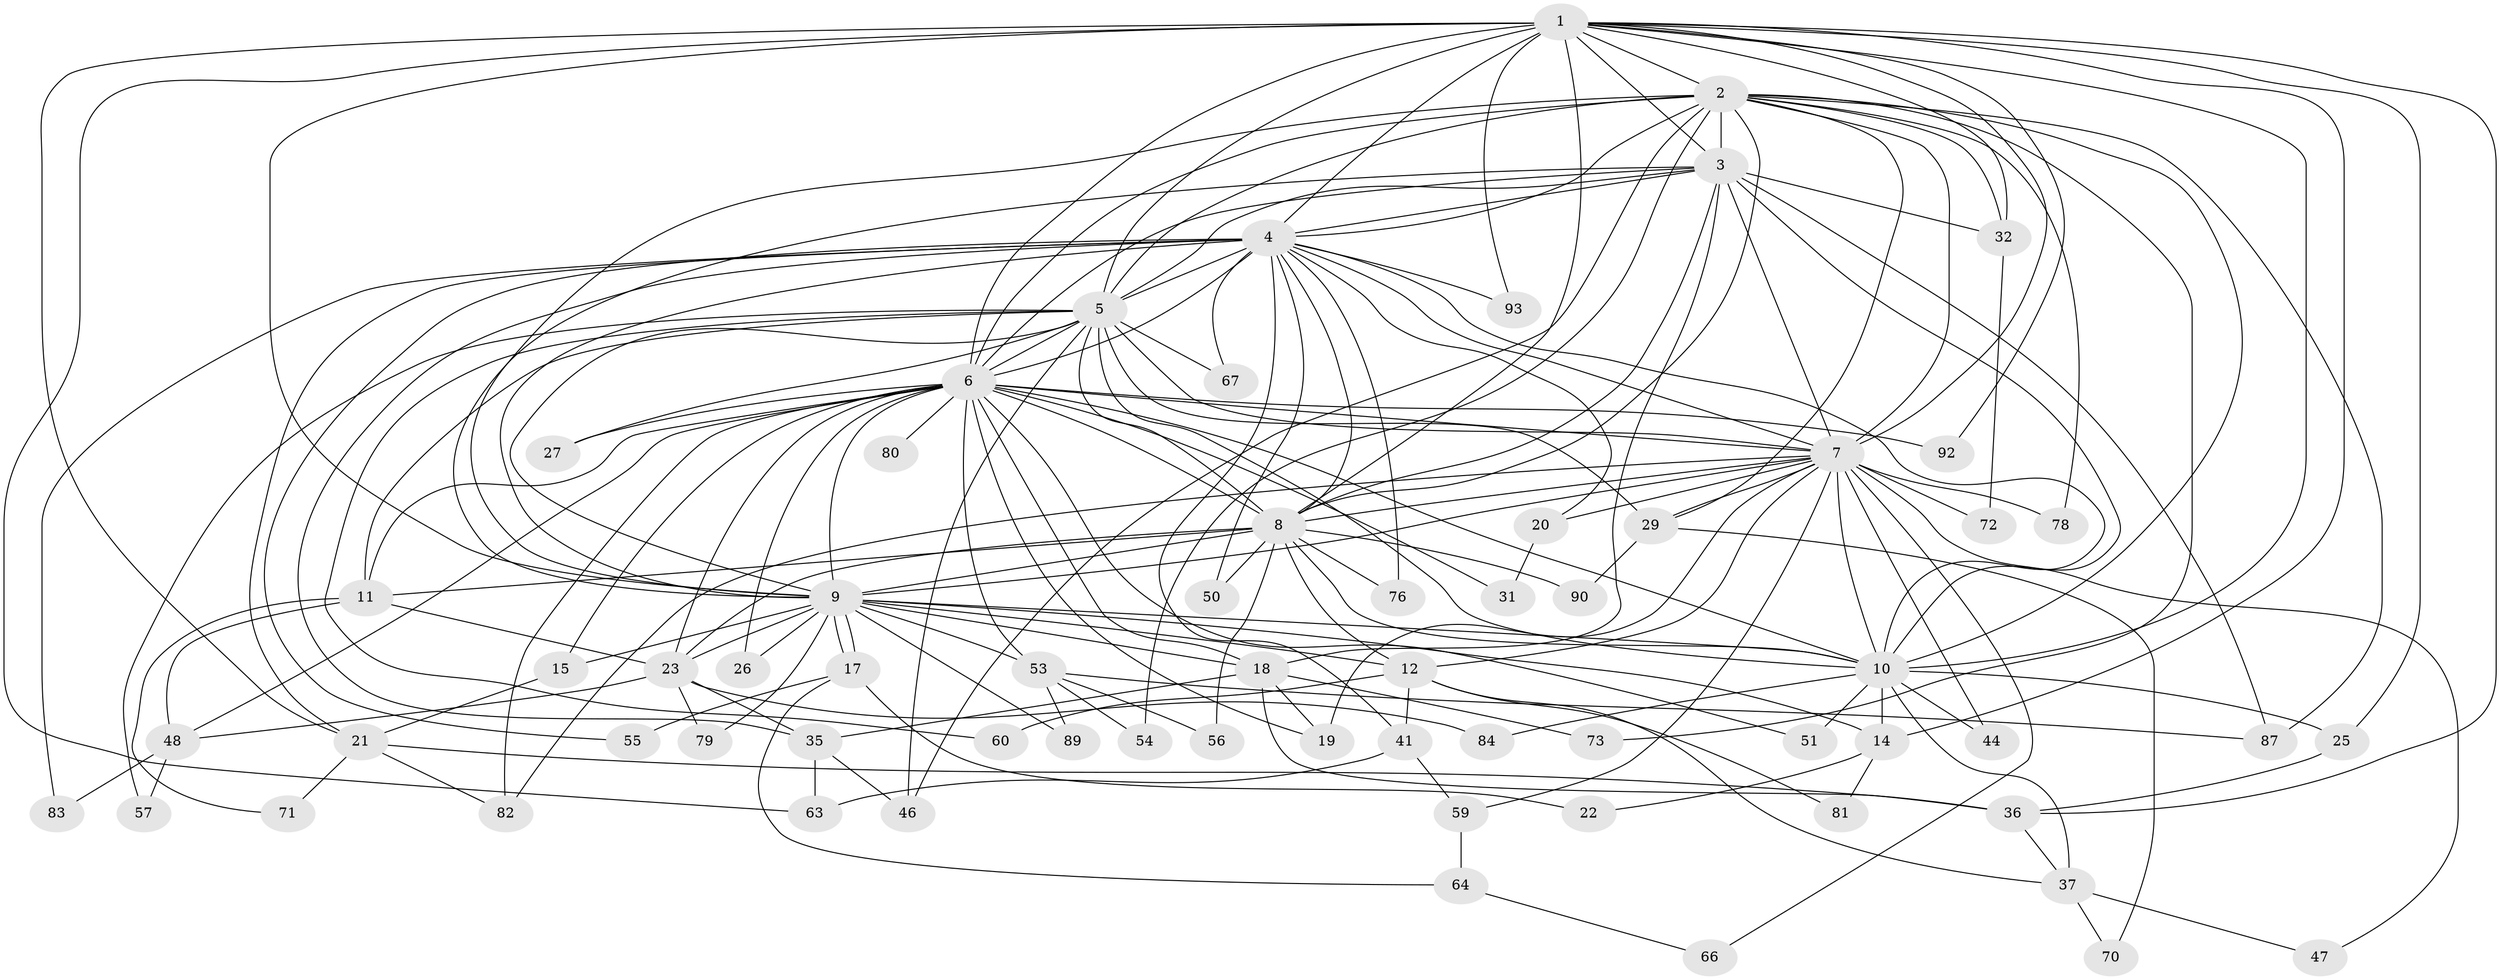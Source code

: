 // Generated by graph-tools (version 1.1) at 2025/23/03/03/25 07:23:38]
// undirected, 65 vertices, 173 edges
graph export_dot {
graph [start="1"]
  node [color=gray90,style=filled];
  1 [super="+68"];
  2 [super="+40"];
  3 [super="+16"];
  4 [super="+28"];
  5 [super="+42"];
  6 [super="+13"];
  7 [super="+34"];
  8 [super="+33"];
  9 [super="+61"];
  10 [super="+74"];
  11 [super="+39"];
  12 [super="+24"];
  14 [super="+45"];
  15 [super="+69"];
  17;
  18 [super="+38"];
  19 [super="+58"];
  20;
  21;
  22;
  23 [super="+75"];
  25;
  26;
  27;
  29 [super="+30"];
  31;
  32 [super="+52"];
  35 [super="+43"];
  36 [super="+62"];
  37 [super="+49"];
  41;
  44;
  46 [super="+77"];
  47;
  48 [super="+91"];
  50;
  51;
  53 [super="+65"];
  54;
  55;
  56;
  57;
  59;
  60;
  63 [super="+85"];
  64;
  66;
  67;
  70;
  71;
  72;
  73;
  76;
  78;
  79;
  80;
  81;
  82 [super="+86"];
  83;
  84;
  87 [super="+88"];
  89;
  90;
  92;
  93;
  1 -- 2;
  1 -- 3;
  1 -- 4;
  1 -- 5;
  1 -- 6;
  1 -- 7;
  1 -- 8 [weight=2];
  1 -- 9;
  1 -- 10;
  1 -- 21;
  1 -- 25;
  1 -- 32;
  1 -- 63;
  1 -- 92;
  1 -- 14;
  1 -- 36;
  1 -- 93;
  2 -- 3;
  2 -- 4;
  2 -- 5;
  2 -- 6;
  2 -- 7;
  2 -- 8;
  2 -- 9 [weight=2];
  2 -- 10;
  2 -- 32;
  2 -- 46;
  2 -- 54;
  2 -- 73;
  2 -- 78;
  2 -- 87;
  2 -- 29;
  3 -- 4 [weight=2];
  3 -- 5;
  3 -- 6;
  3 -- 7;
  3 -- 8;
  3 -- 9;
  3 -- 10;
  3 -- 87;
  3 -- 18;
  3 -- 32;
  4 -- 5;
  4 -- 6;
  4 -- 7 [weight=2];
  4 -- 8;
  4 -- 9;
  4 -- 10;
  4 -- 20;
  4 -- 21;
  4 -- 35;
  4 -- 41;
  4 -- 50;
  4 -- 55;
  4 -- 67;
  4 -- 76;
  4 -- 83;
  4 -- 93;
  5 -- 6;
  5 -- 7;
  5 -- 8;
  5 -- 9;
  5 -- 10;
  5 -- 27;
  5 -- 29;
  5 -- 46;
  5 -- 57;
  5 -- 60;
  5 -- 67;
  5 -- 11;
  6 -- 7 [weight=2];
  6 -- 8;
  6 -- 9;
  6 -- 10;
  6 -- 11;
  6 -- 15;
  6 -- 18;
  6 -- 19;
  6 -- 23;
  6 -- 26;
  6 -- 27;
  6 -- 31;
  6 -- 51;
  6 -- 53;
  6 -- 80 [weight=2];
  6 -- 82;
  6 -- 92;
  6 -- 48;
  7 -- 8;
  7 -- 9;
  7 -- 10;
  7 -- 19;
  7 -- 20;
  7 -- 29;
  7 -- 44;
  7 -- 47;
  7 -- 59;
  7 -- 72;
  7 -- 78;
  7 -- 82;
  7 -- 66;
  7 -- 12;
  8 -- 9;
  8 -- 10;
  8 -- 11;
  8 -- 12 [weight=2];
  8 -- 50;
  8 -- 56;
  8 -- 76;
  8 -- 90;
  8 -- 23;
  9 -- 10;
  9 -- 12;
  9 -- 14;
  9 -- 15;
  9 -- 17;
  9 -- 17;
  9 -- 18;
  9 -- 23;
  9 -- 26;
  9 -- 53 [weight=2];
  9 -- 79;
  9 -- 89;
  10 -- 14 [weight=2];
  10 -- 25;
  10 -- 37;
  10 -- 44;
  10 -- 51;
  10 -- 84;
  11 -- 48;
  11 -- 71;
  11 -- 23;
  12 -- 41;
  12 -- 81;
  12 -- 60;
  12 -- 37;
  14 -- 22;
  14 -- 81;
  15 -- 21;
  17 -- 22;
  17 -- 55;
  17 -- 64;
  18 -- 36;
  18 -- 73;
  18 -- 19;
  18 -- 35;
  20 -- 31;
  21 -- 36;
  21 -- 71;
  21 -- 82;
  23 -- 35;
  23 -- 48;
  23 -- 79;
  23 -- 84;
  25 -- 36;
  29 -- 90;
  29 -- 70;
  32 -- 72;
  35 -- 46;
  35 -- 63;
  36 -- 37;
  37 -- 47;
  37 -- 70;
  41 -- 59;
  41 -- 63;
  48 -- 57;
  48 -- 83;
  53 -- 54;
  53 -- 56;
  53 -- 87;
  53 -- 89;
  59 -- 64;
  64 -- 66;
}
